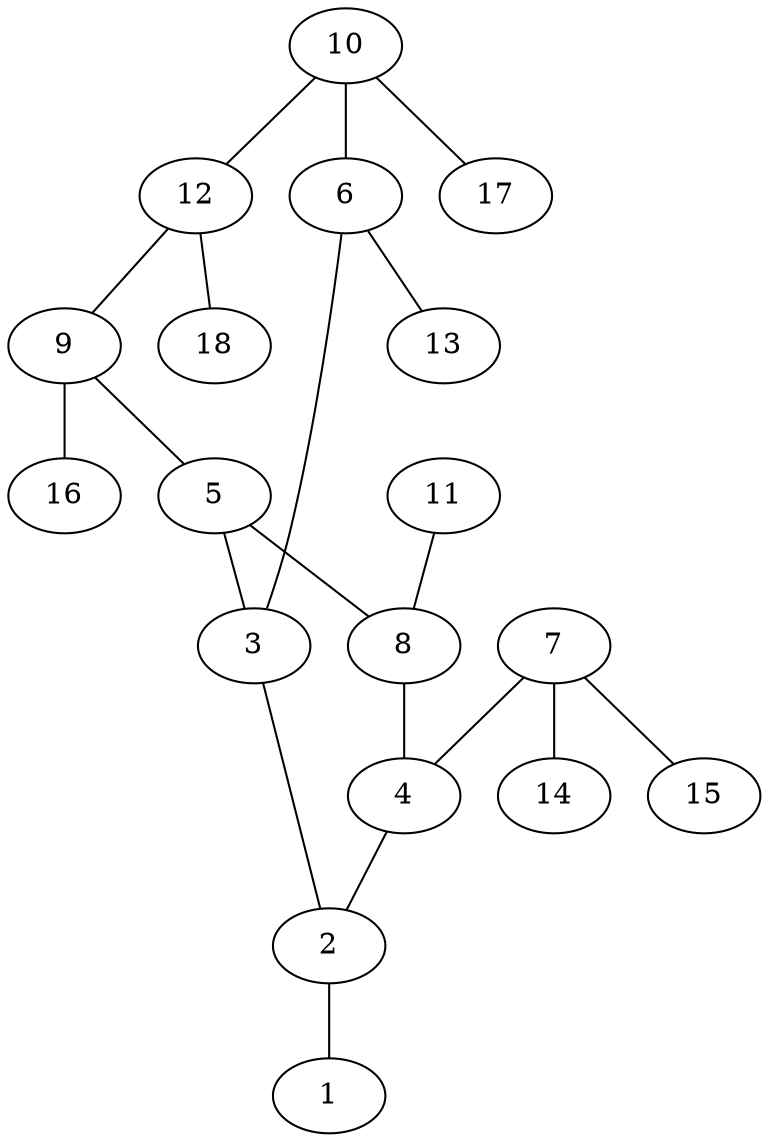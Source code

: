 graph molecule_1959 {
	1	 [chem=O];
	2	 [chem=C];
	2 -- 1	 [valence=2];
	3	 [chem=C];
	3 -- 2	 [valence=1];
	4	 [chem=N];
	4 -- 2	 [valence=1];
	5	 [chem=C];
	5 -- 3	 [valence=2];
	8	 [chem=C];
	5 -- 8	 [valence=1];
	6	 [chem=C];
	6 -- 3	 [valence=1];
	13	 [chem=H];
	6 -- 13	 [valence=1];
	7	 [chem=N];
	7 -- 4	 [valence=1];
	14	 [chem=H];
	7 -- 14	 [valence=1];
	15	 [chem=H];
	7 -- 15	 [valence=1];
	8 -- 4	 [valence=1];
	9	 [chem=C];
	9 -- 5	 [valence=1];
	16	 [chem=H];
	9 -- 16	 [valence=1];
	10	 [chem=C];
	10 -- 6	 [valence=2];
	12	 [chem=C];
	10 -- 12	 [valence=1];
	17	 [chem=H];
	10 -- 17	 [valence=1];
	11	 [chem=O];
	11 -- 8	 [valence=2];
	12 -- 9	 [valence=2];
	18	 [chem=H];
	12 -- 18	 [valence=1];
}
